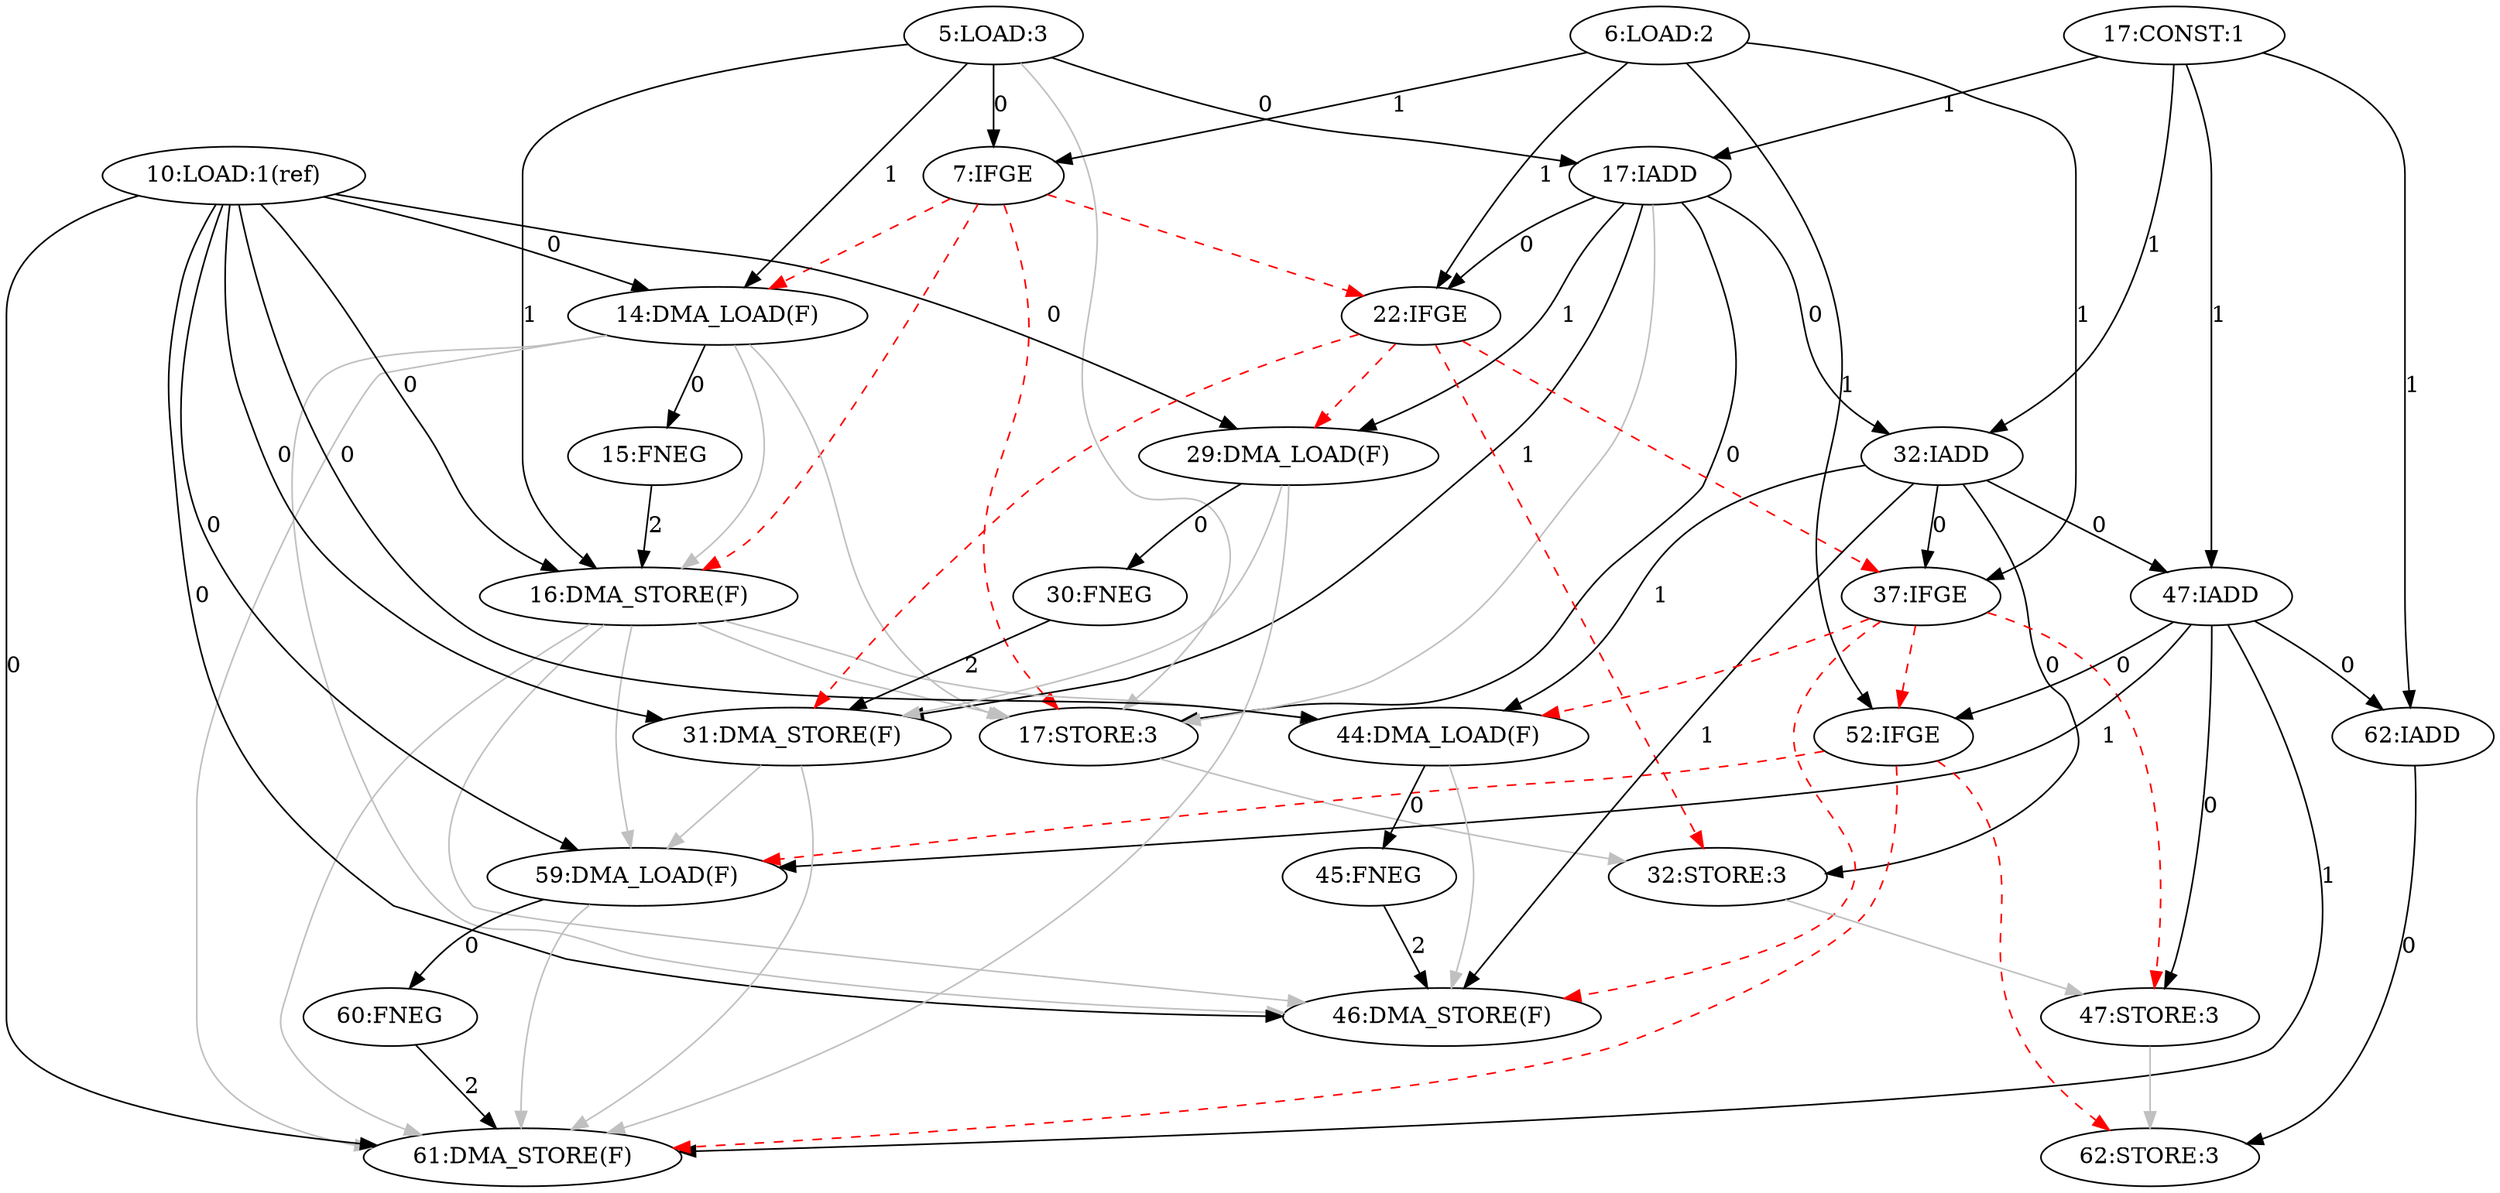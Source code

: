 digraph depgraph {
"17:IADD" -> "17:STORE:3"[label=0];
"5:LOAD:3" -> "17:STORE:3"[color=gray];
"7:IFGE" -> "17:STORE:3"[color=red,style=dashed];
"14:DMA_LOAD(F)" -> "17:STORE:3"[color=gray];
"16:DMA_STORE(F)" -> "17:STORE:3"[color=gray];
"17:IADD" -> "17:STORE:3"[color=gray];
"5:LOAD:3" -> "7:IFGE"[label=0];
"6:LOAD:2" -> "7:IFGE"[label=1];
"10:LOAD:1(ref)" -> "14:DMA_LOAD(F)"[label=0];
"5:LOAD:3" -> "14:DMA_LOAD(F)"[label=1];
"7:IFGE" -> "14:DMA_LOAD(F)"[color=red,style=dashed];
"10:LOAD:1(ref)" -> "16:DMA_STORE(F)"[label=0];
"5:LOAD:3" -> "16:DMA_STORE(F)"[label=1];
"15:FNEG" -> "16:DMA_STORE(F)"[label=2];
"7:IFGE" -> "16:DMA_STORE(F)"[color=red,style=dashed];
"14:DMA_LOAD(F)" -> "16:DMA_STORE(F)"[color=gray];
"5:LOAD:3" -> "17:IADD"[label=0];
"17:CONST:1" -> "17:IADD"[label=1];
"17:IADD" -> "22:IFGE"[label=0];
"6:LOAD:2" -> "22:IFGE"[label=1];
"7:IFGE" -> "22:IFGE"[color=red,style=dashed];
"32:IADD" -> "37:IFGE"[label=0];
"6:LOAD:2" -> "37:IFGE"[label=1];
"22:IFGE" -> "37:IFGE"[color=red,style=dashed];
"47:IADD" -> "52:IFGE"[label=0];
"6:LOAD:2" -> "52:IFGE"[label=1];
"37:IFGE" -> "52:IFGE"[color=red,style=dashed];
"10:LOAD:1(ref)" -> "29:DMA_LOAD(F)"[label=0];
"17:IADD" -> "29:DMA_LOAD(F)"[label=1];
"22:IFGE" -> "29:DMA_LOAD(F)"[color=red,style=dashed];
"10:LOAD:1(ref)" -> "31:DMA_STORE(F)"[label=0];
"17:IADD" -> "31:DMA_STORE(F)"[label=1];
"30:FNEG" -> "31:DMA_STORE(F)"[label=2];
"22:IFGE" -> "31:DMA_STORE(F)"[color=red,style=dashed];
"29:DMA_LOAD(F)" -> "31:DMA_STORE(F)"[color=gray];
"10:LOAD:1(ref)" -> "44:DMA_LOAD(F)"[label=0];
"32:IADD" -> "44:DMA_LOAD(F)"[label=1];
"16:DMA_STORE(F)" -> "44:DMA_LOAD(F)"[color=gray];
"37:IFGE" -> "44:DMA_LOAD(F)"[color=red,style=dashed];
"10:LOAD:1(ref)" -> "46:DMA_STORE(F)"[label=0];
"32:IADD" -> "46:DMA_STORE(F)"[label=1];
"45:FNEG" -> "46:DMA_STORE(F)"[label=2];
"14:DMA_LOAD(F)" -> "46:DMA_STORE(F)"[color=gray];
"16:DMA_STORE(F)" -> "46:DMA_STORE(F)"[color=gray];
"37:IFGE" -> "46:DMA_STORE(F)"[color=red,style=dashed];
"44:DMA_LOAD(F)" -> "46:DMA_STORE(F)"[color=gray];
"10:LOAD:1(ref)" -> "59:DMA_LOAD(F)"[label=0];
"47:IADD" -> "59:DMA_LOAD(F)"[label=1];
"16:DMA_STORE(F)" -> "59:DMA_LOAD(F)"[color=gray];
"31:DMA_STORE(F)" -> "59:DMA_LOAD(F)"[color=gray];
"52:IFGE" -> "59:DMA_LOAD(F)"[color=red,style=dashed];
"10:LOAD:1(ref)" -> "61:DMA_STORE(F)"[label=0];
"47:IADD" -> "61:DMA_STORE(F)"[label=1];
"60:FNEG" -> "61:DMA_STORE(F)"[label=2];
"14:DMA_LOAD(F)" -> "61:DMA_STORE(F)"[color=gray];
"16:DMA_STORE(F)" -> "61:DMA_STORE(F)"[color=gray];
"29:DMA_LOAD(F)" -> "61:DMA_STORE(F)"[color=gray];
"31:DMA_STORE(F)" -> "61:DMA_STORE(F)"[color=gray];
"52:IFGE" -> "61:DMA_STORE(F)"[color=red,style=dashed];
"59:DMA_LOAD(F)" -> "61:DMA_STORE(F)"[color=gray];
"14:DMA_LOAD(F)" -> "15:FNEG"[label=0];
"17:IADD" -> "32:IADD"[label=0];
"17:CONST:1" -> "32:IADD"[label=1];
"32:IADD" -> "47:IADD"[label=0];
"17:CONST:1" -> "47:IADD"[label=1];
"47:IADD" -> "62:IADD"[label=0];
"17:CONST:1" -> "62:IADD"[label=1];
"32:IADD" -> "32:STORE:3"[label=0];
"17:STORE:3" -> "32:STORE:3"[color=gray];
"22:IFGE" -> "32:STORE:3"[color=red,style=dashed];
"29:DMA_LOAD(F)" -> "30:FNEG"[label=0];
"47:IADD" -> "47:STORE:3"[label=0];
"32:STORE:3" -> "47:STORE:3"[color=gray];
"37:IFGE" -> "47:STORE:3"[color=red,style=dashed];
"44:DMA_LOAD(F)" -> "45:FNEG"[label=0];
"62:IADD" -> "62:STORE:3"[label=0];
"47:STORE:3" -> "62:STORE:3"[color=gray];
"52:IFGE" -> "62:STORE:3"[color=red,style=dashed];
"59:DMA_LOAD(F)" -> "60:FNEG"[label=0];
}